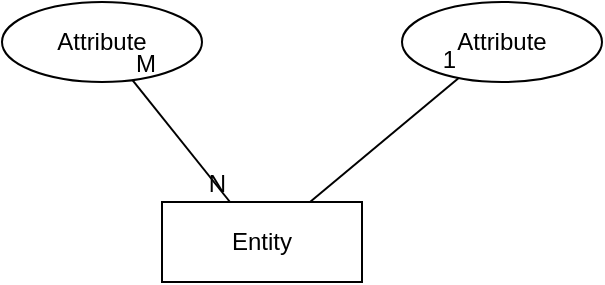 <mxfile version="24.7.17">
  <diagram name="Page-1" id="xvy7mOasu-qAgkp31h3f">
    <mxGraphModel dx="954" dy="647" grid="1" gridSize="10" guides="1" tooltips="1" connect="1" arrows="1" fold="1" page="1" pageScale="1" pageWidth="827" pageHeight="1169" math="0" shadow="0">
      <root>
        <mxCell id="0" />
        <mxCell id="1" parent="0" />
        <mxCell id="KG6Z_K08ybHtx14p88j_-1" value="Entity" style="whiteSpace=wrap;html=1;align=center;" vertex="1" parent="1">
          <mxGeometry x="360" y="320" width="100" height="40" as="geometry" />
        </mxCell>
        <mxCell id="KG6Z_K08ybHtx14p88j_-2" value="Attribute" style="ellipse;whiteSpace=wrap;html=1;align=center;" vertex="1" parent="1">
          <mxGeometry x="360" y="320" width="100" height="40" as="geometry" />
        </mxCell>
        <mxCell id="KG6Z_K08ybHtx14p88j_-3" value="Entity" style="whiteSpace=wrap;html=1;align=center;" vertex="1" parent="1">
          <mxGeometry x="360" y="320" width="100" height="40" as="geometry" />
        </mxCell>
        <mxCell id="KG6Z_K08ybHtx14p88j_-4" value="Attribute" style="ellipse;whiteSpace=wrap;html=1;align=center;" vertex="1" parent="1">
          <mxGeometry x="280" y="220" width="100" height="40" as="geometry" />
        </mxCell>
        <mxCell id="KG6Z_K08ybHtx14p88j_-5" value="Attribute" style="ellipse;whiteSpace=wrap;html=1;align=center;" vertex="1" parent="1">
          <mxGeometry x="480" y="220" width="100" height="40" as="geometry" />
        </mxCell>
        <mxCell id="KG6Z_K08ybHtx14p88j_-6" value="" style="endArrow=none;html=1;rounded=0;" edge="1" parent="1" source="KG6Z_K08ybHtx14p88j_-4" target="KG6Z_K08ybHtx14p88j_-3">
          <mxGeometry relative="1" as="geometry">
            <mxPoint x="330" y="340" as="sourcePoint" />
            <mxPoint x="490" y="340" as="targetPoint" />
          </mxGeometry>
        </mxCell>
        <mxCell id="KG6Z_K08ybHtx14p88j_-7" value="M" style="resizable=0;html=1;whiteSpace=wrap;align=left;verticalAlign=bottom;" connectable="0" vertex="1" parent="KG6Z_K08ybHtx14p88j_-6">
          <mxGeometry x="-1" relative="1" as="geometry" />
        </mxCell>
        <mxCell id="KG6Z_K08ybHtx14p88j_-8" value="N" style="resizable=0;html=1;whiteSpace=wrap;align=right;verticalAlign=bottom;" connectable="0" vertex="1" parent="KG6Z_K08ybHtx14p88j_-6">
          <mxGeometry x="1" relative="1" as="geometry" />
        </mxCell>
        <mxCell id="KG6Z_K08ybHtx14p88j_-9" value="" style="endArrow=none;html=1;rounded=0;" edge="1" parent="1" source="KG6Z_K08ybHtx14p88j_-3" target="KG6Z_K08ybHtx14p88j_-5">
          <mxGeometry relative="1" as="geometry">
            <mxPoint x="330" y="340" as="sourcePoint" />
            <mxPoint x="490" y="340" as="targetPoint" />
          </mxGeometry>
        </mxCell>
        <mxCell id="KG6Z_K08ybHtx14p88j_-10" value="1" style="resizable=0;html=1;whiteSpace=wrap;align=right;verticalAlign=bottom;" connectable="0" vertex="1" parent="KG6Z_K08ybHtx14p88j_-9">
          <mxGeometry x="1" relative="1" as="geometry" />
        </mxCell>
      </root>
    </mxGraphModel>
  </diagram>
</mxfile>
